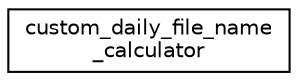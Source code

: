 digraph "Graphical Class Hierarchy"
{
  edge [fontname="Helvetica",fontsize="10",labelfontname="Helvetica",labelfontsize="10"];
  node [fontname="Helvetica",fontsize="10",shape=record];
  rankdir="LR";
  Node1 [label="custom_daily_file_name\l_calculator",height=0.2,width=0.4,color="black", fillcolor="white", style="filled",URL="$structcustom__daily__file__name__calculator.html"];
}
